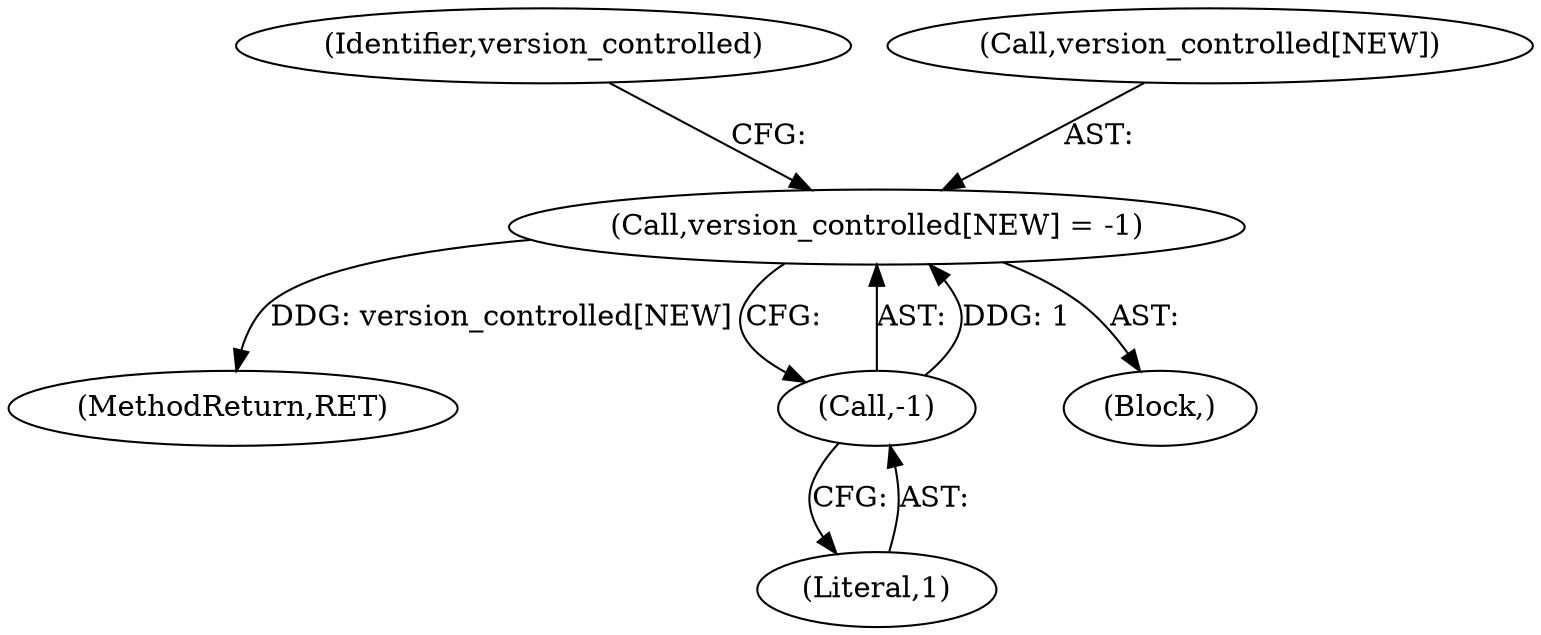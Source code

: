 digraph "0_savannah_f290f48a621867084884bfff87f8093c15195e6a@array" {
"1000298" [label="(Call,version_controlled[NEW] = -1)"];
"1000302" [label="(Call,-1)"];
"1000306" [label="(Identifier,version_controlled)"];
"1002164" [label="(MethodReturn,RET)"];
"1000298" [label="(Call,version_controlled[NEW] = -1)"];
"1000303" [label="(Literal,1)"];
"1000129" [label="(Block,)"];
"1000302" [label="(Call,-1)"];
"1000299" [label="(Call,version_controlled[NEW])"];
"1000298" -> "1000129"  [label="AST: "];
"1000298" -> "1000302"  [label="CFG: "];
"1000299" -> "1000298"  [label="AST: "];
"1000302" -> "1000298"  [label="AST: "];
"1000306" -> "1000298"  [label="CFG: "];
"1000298" -> "1002164"  [label="DDG: version_controlled[NEW]"];
"1000302" -> "1000298"  [label="DDG: 1"];
"1000302" -> "1000303"  [label="CFG: "];
"1000303" -> "1000302"  [label="AST: "];
}
